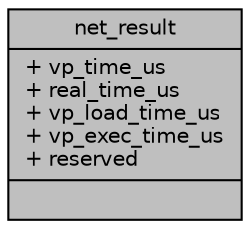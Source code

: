 digraph "net_result"
{
 // INTERACTIVE_SVG=YES
 // LATEX_PDF_SIZE
  bgcolor="transparent";
  edge [fontname="Helvetica",fontsize="10",labelfontname="Helvetica",labelfontsize="10"];
  node [fontname="Helvetica",fontsize="10",shape=record];
  Node1 [label="{net_result\n|+ vp_time_us\l+ real_time_us\l+ vp_load_time_us\l+ vp_exec_time_us\l+ reserved\l|}",height=0.2,width=0.4,color="black", fillcolor="grey75", style="filled", fontcolor="black",tooltip="The result information after network done."];
}
